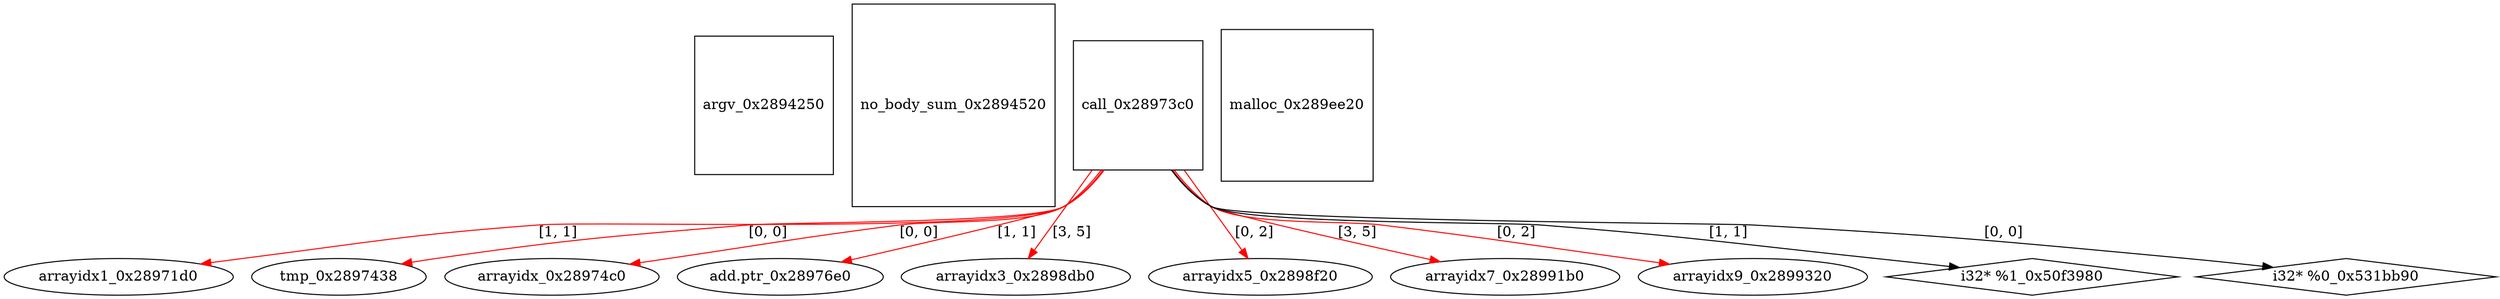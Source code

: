 digraph grafico {
"argv_0x2894250" [shape=square];
"no_body_sum_0x2894520" [shape=square];
"arrayidx1_0x28971d0" [shape=ellipse];
"call_0x28973c0" -> "arrayidx1_0x28971d0" [label="[1, 1]",color=red];
"call_0x28973c0" [shape=square];
"tmp_0x2897438" [shape=ellipse];
"call_0x28973c0" -> "tmp_0x2897438" [label="[0, 0]",color=red];
"arrayidx_0x28974c0" [shape=ellipse];
"call_0x28973c0" -> "arrayidx_0x28974c0" [label="[0, 0]",color=red];
"add.ptr_0x28976e0" [shape=ellipse];
"call_0x28973c0" -> "add.ptr_0x28976e0" [label="[1, 1]",color=red];
"arrayidx3_0x2898db0" [shape=ellipse];
"call_0x28973c0" -> "arrayidx3_0x2898db0" [label="[3, 5]",color=red];
"arrayidx5_0x2898f20" [shape=ellipse];
"call_0x28973c0" -> "arrayidx5_0x2898f20" [label="[0, 2]",color=red];
"arrayidx7_0x28991b0" [shape=ellipse];
"call_0x28973c0" -> "arrayidx7_0x28991b0" [label="[3, 5]",color=red];
"arrayidx9_0x2899320" [shape=ellipse];
"call_0x28973c0" -> "arrayidx9_0x2899320" [label="[0, 2]",color=red];
"malloc_0x289ee20" [shape=square];
"i32* %1_0x50f3980" [shape=diamond];
"call_0x28973c0" -> "i32* %1_0x50f3980" [label="[1, 1]"];
"i32* %0_0x531bb90" [shape=diamond];
"call_0x28973c0" -> "i32* %0_0x531bb90" [label="[0, 0]"];
}